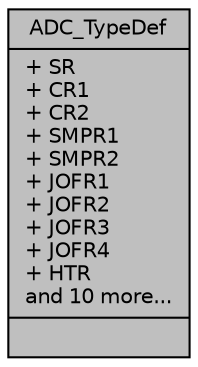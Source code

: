 digraph "ADC_TypeDef"
{
  edge [fontname="Helvetica",fontsize="10",labelfontname="Helvetica",labelfontsize="10"];
  node [fontname="Helvetica",fontsize="10",shape=record];
  Node1 [label="{ADC_TypeDef\n|+ SR\l+ CR1\l+ CR2\l+ SMPR1\l+ SMPR2\l+ JOFR1\l+ JOFR2\l+ JOFR3\l+ JOFR4\l+ HTR\land 10 more...\l|}",height=0.2,width=0.4,color="black", fillcolor="grey75", style="filled", fontcolor="black"];
}
